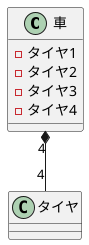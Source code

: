 @startuml
class 車 {
    - タイヤ1 
    - タイヤ2 
    - タイヤ3 
    - タイヤ4  
}

class タイヤ

車 "4" *-- "4" タイヤ
@enduml
